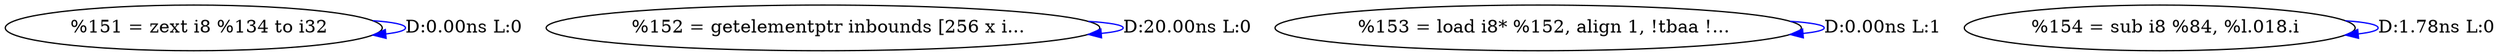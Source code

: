 digraph {
Node0x341f2a0[label="  %151 = zext i8 %134 to i32"];
Node0x341f2a0 -> Node0x341f2a0[label="D:0.00ns L:0",color=blue];
Node0x341f380[label="  %152 = getelementptr inbounds [256 x i..."];
Node0x341f380 -> Node0x341f380[label="D:20.00ns L:0",color=blue];
Node0x341f4a0[label="  %153 = load i8* %152, align 1, !tbaa !..."];
Node0x341f4a0 -> Node0x341f4a0[label="D:0.00ns L:1",color=blue];
Node0x341f580[label="  %154 = sub i8 %84, %l.018.i"];
Node0x341f580 -> Node0x341f580[label="D:1.78ns L:0",color=blue];
}
